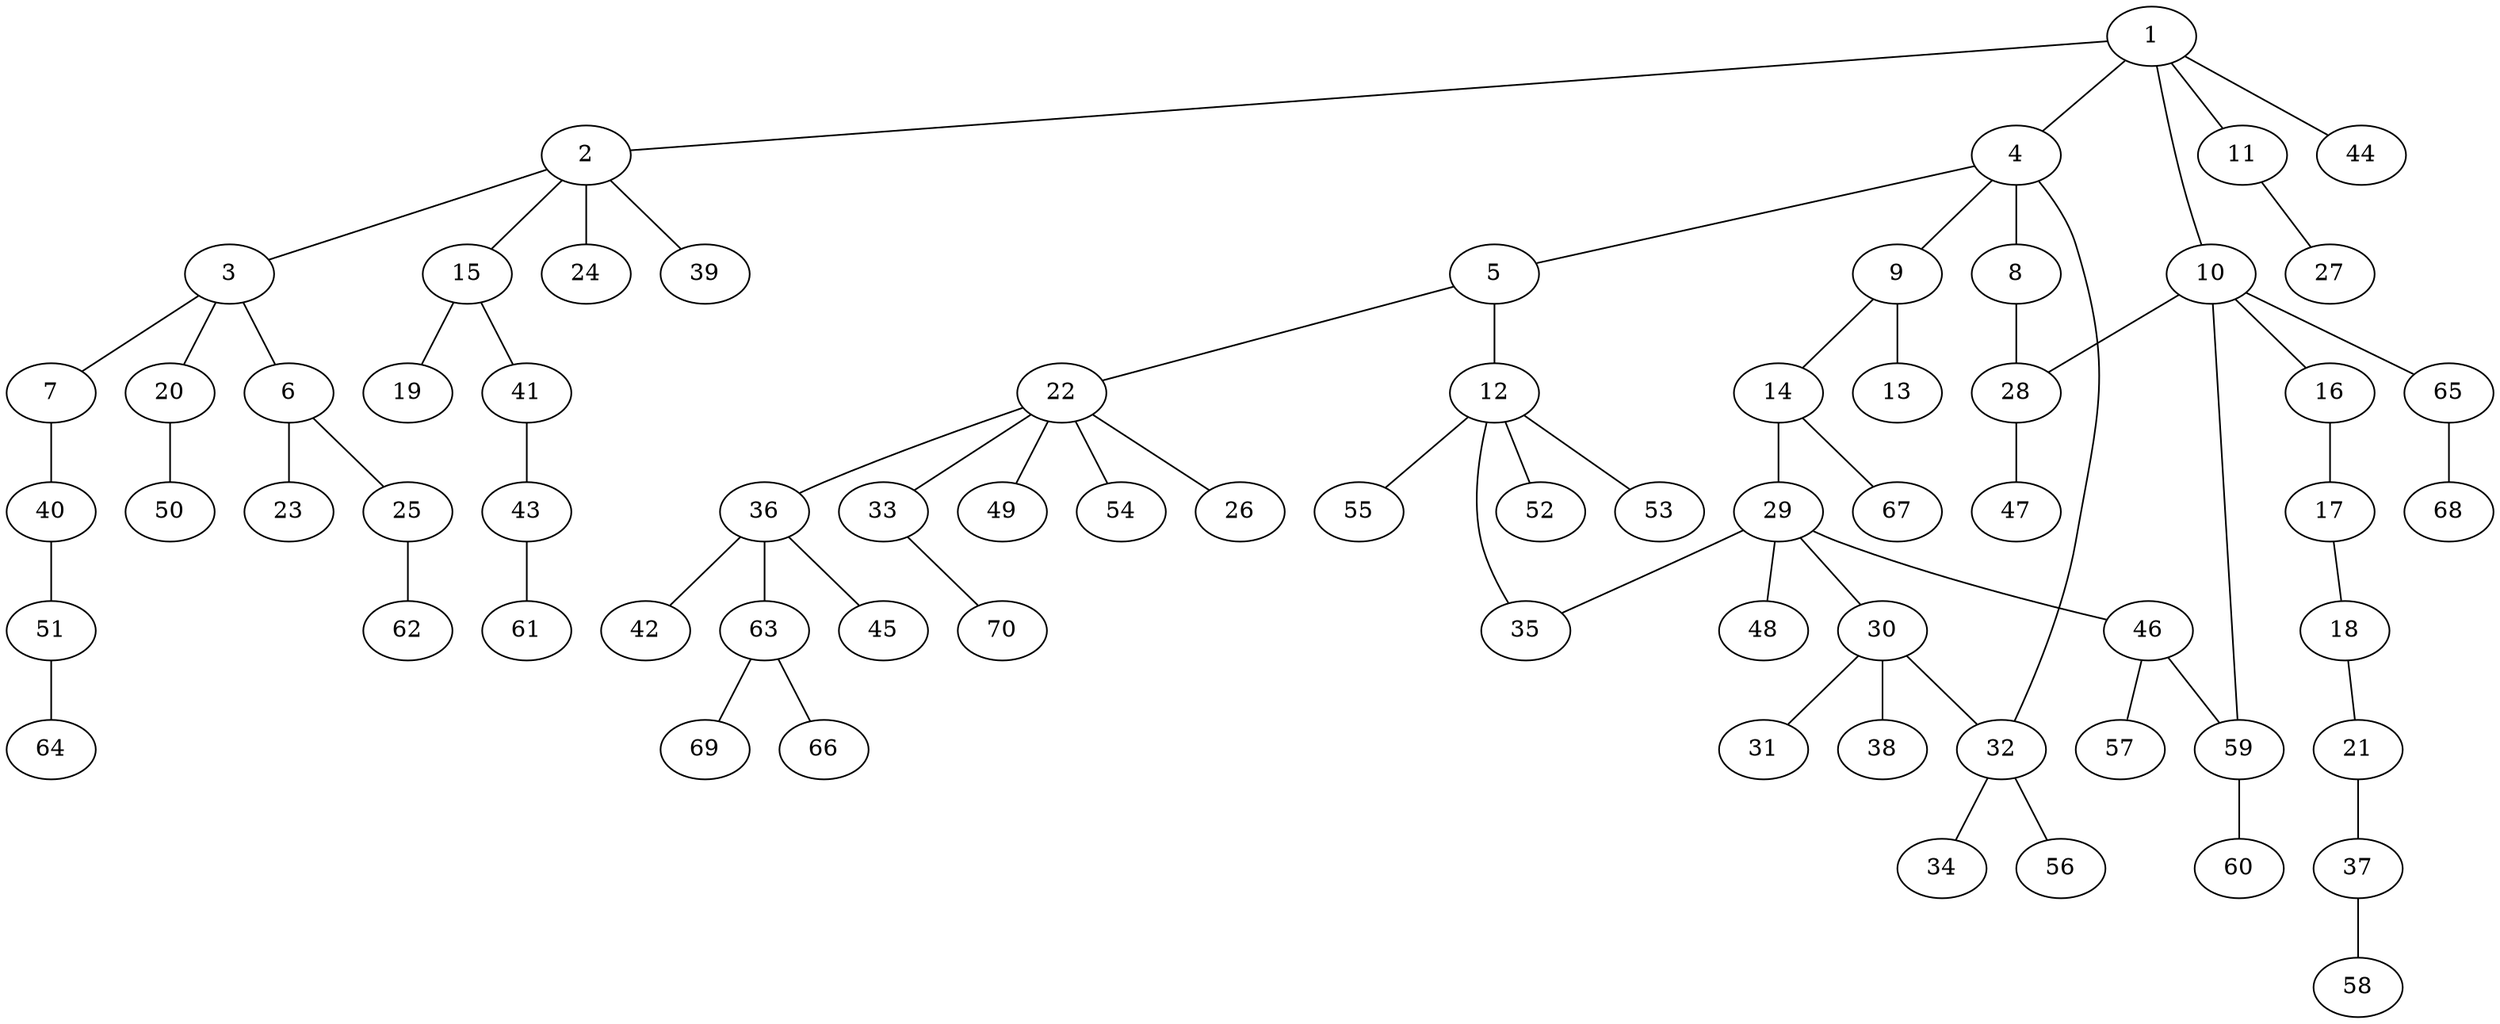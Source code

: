 graph graphname {1--2
1--4
1--10
1--11
1--44
2--3
2--15
2--24
2--39
3--6
3--7
3--20
4--5
4--8
4--9
4--32
5--12
5--22
6--23
6--25
7--40
8--28
9--13
9--14
10--16
10--28
10--59
10--65
11--27
12--35
12--52
12--53
12--55
14--29
14--67
15--19
15--41
16--17
17--18
18--21
20--50
21--37
22--26
22--33
22--36
22--49
22--54
25--62
28--47
29--30
29--35
29--46
29--48
30--31
30--32
30--38
32--34
32--56
33--70
36--42
36--45
36--63
37--58
40--51
41--43
43--61
46--57
46--59
51--64
59--60
63--66
63--69
65--68
}